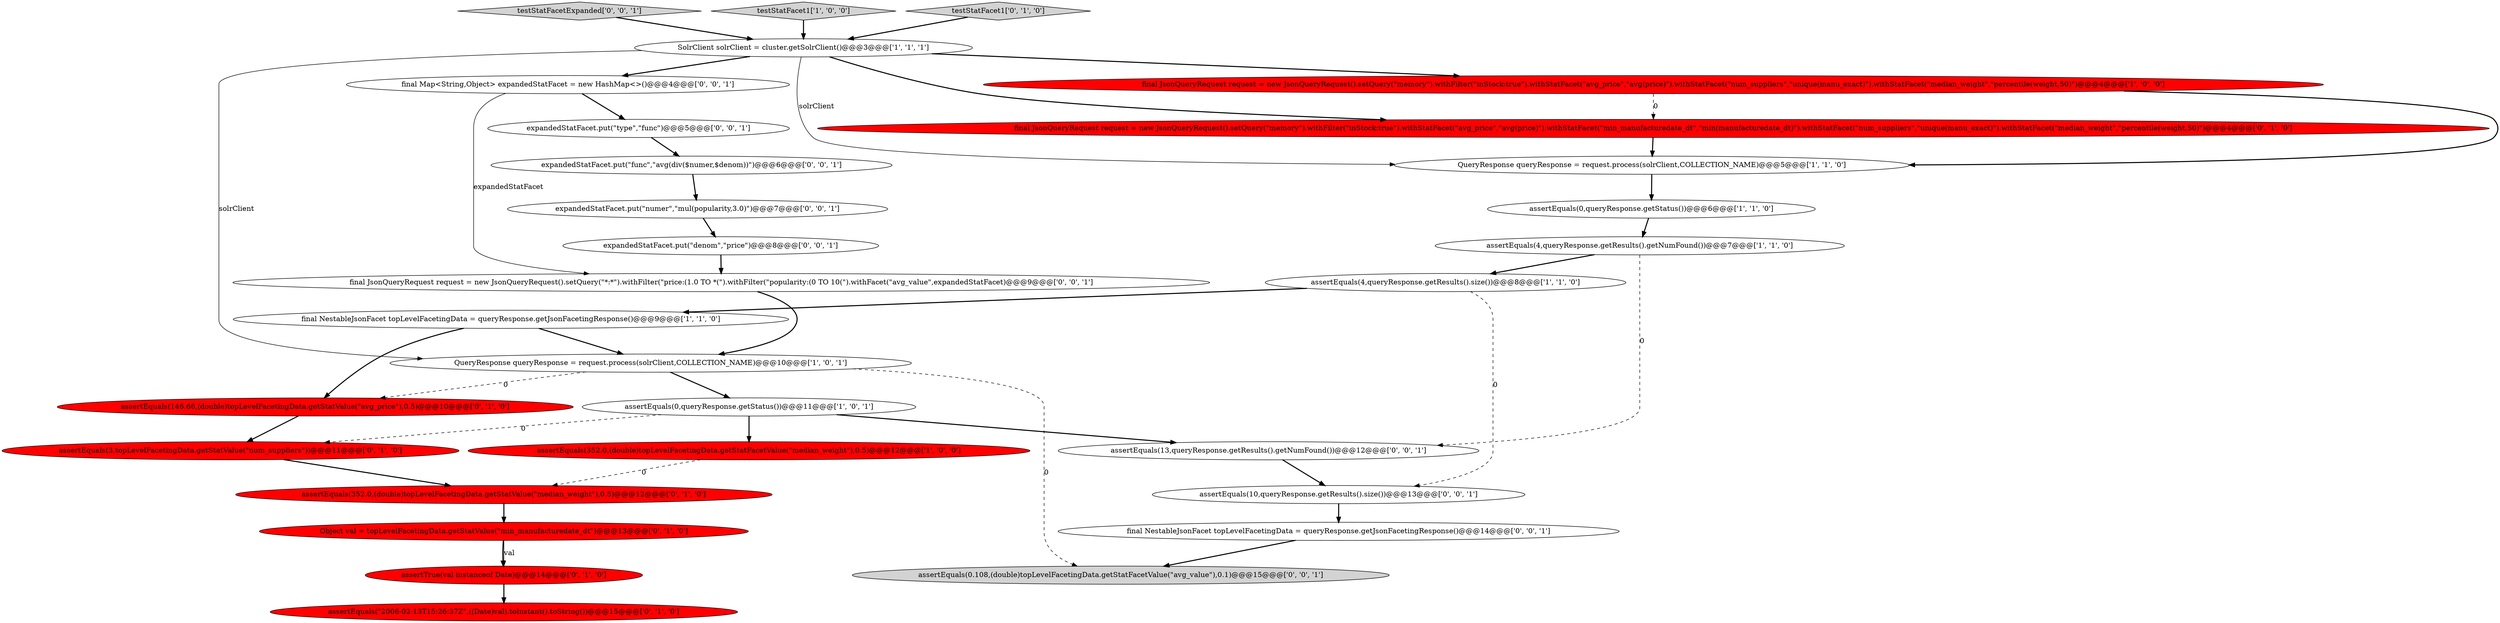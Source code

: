 digraph {
21 [style = filled, label = "assertEquals(13,queryResponse.getResults().getNumFound())@@@12@@@['0', '0', '1']", fillcolor = white, shape = ellipse image = "AAA0AAABBB3BBB"];
20 [style = filled, label = "final Map<String,Object> expandedStatFacet = new HashMap<>()@@@4@@@['0', '0', '1']", fillcolor = white, shape = ellipse image = "AAA0AAABBB3BBB"];
3 [style = filled, label = "assertEquals(0,queryResponse.getStatus())@@@11@@@['1', '0', '1']", fillcolor = white, shape = ellipse image = "AAA0AAABBB1BBB"];
23 [style = filled, label = "final JsonQueryRequest request = new JsonQueryRequest().setQuery(\"*:*\").withFilter(\"price:(1.0 TO *(\").withFilter(\"popularity:(0 TO 10(\").withFacet(\"avg_value\",expandedStatFacet)@@@9@@@['0', '0', '1']", fillcolor = white, shape = ellipse image = "AAA0AAABBB3BBB"];
17 [style = filled, label = "assertEquals(3,topLevelFacetingData.getStatValue(\"num_suppliers\"))@@@11@@@['0', '1', '0']", fillcolor = red, shape = ellipse image = "AAA1AAABBB2BBB"];
28 [style = filled, label = "expandedStatFacet.put(\"numer\",\"mul(popularity,3.0)\")@@@7@@@['0', '0', '1']", fillcolor = white, shape = ellipse image = "AAA0AAABBB3BBB"];
1 [style = filled, label = "assertEquals(0,queryResponse.getStatus())@@@6@@@['1', '1', '0']", fillcolor = white, shape = ellipse image = "AAA0AAABBB1BBB"];
13 [style = filled, label = "assertEquals(352.0,(double)topLevelFacetingData.getStatValue(\"median_weight\"),0.5)@@@12@@@['0', '1', '0']", fillcolor = red, shape = ellipse image = "AAA1AAABBB2BBB"];
18 [style = filled, label = "final JsonQueryRequest request = new JsonQueryRequest().setQuery(\"memory\").withFilter(\"inStock:true\").withStatFacet(\"avg_price\",\"avg(price)\").withStatFacet(\"min_manufacturedate_dt\",\"min(manufacturedate_dt)\").withStatFacet(\"num_suppliers\",\"unique(manu_exact)\").withStatFacet(\"median_weight\",\"percentile(weight,50)\")@@@4@@@['0', '1', '0']", fillcolor = red, shape = ellipse image = "AAA1AAABBB2BBB"];
15 [style = filled, label = "assertEquals(146.66,(double)topLevelFacetingData.getStatValue(\"avg_price\"),0.5)@@@10@@@['0', '1', '0']", fillcolor = red, shape = ellipse image = "AAA1AAABBB2BBB"];
5 [style = filled, label = "SolrClient solrClient = cluster.getSolrClient()@@@3@@@['1', '1', '1']", fillcolor = white, shape = ellipse image = "AAA0AAABBB1BBB"];
26 [style = filled, label = "testStatFacetExpanded['0', '0', '1']", fillcolor = lightgray, shape = diamond image = "AAA0AAABBB3BBB"];
14 [style = filled, label = "Object val = topLevelFacetingData.getStatValue(\"min_manufacturedate_dt\")@@@13@@@['0', '1', '0']", fillcolor = red, shape = ellipse image = "AAA1AAABBB2BBB"];
2 [style = filled, label = "QueryResponse queryResponse = request.process(solrClient,COLLECTION_NAME)@@@10@@@['1', '0', '1']", fillcolor = white, shape = ellipse image = "AAA0AAABBB1BBB"];
4 [style = filled, label = "testStatFacet1['1', '0', '0']", fillcolor = lightgray, shape = diamond image = "AAA0AAABBB1BBB"];
7 [style = filled, label = "assertEquals(352.0,(double)topLevelFacetingData.getStatFacetValue(\"median_weight\"),0.5)@@@12@@@['1', '0', '0']", fillcolor = red, shape = ellipse image = "AAA1AAABBB1BBB"];
29 [style = filled, label = "final NestableJsonFacet topLevelFacetingData = queryResponse.getJsonFacetingResponse()@@@14@@@['0', '0', '1']", fillcolor = white, shape = ellipse image = "AAA0AAABBB3BBB"];
25 [style = filled, label = "expandedStatFacet.put(\"func\",\"avg(div($numer,$denom))\")@@@6@@@['0', '0', '1']", fillcolor = white, shape = ellipse image = "AAA0AAABBB3BBB"];
19 [style = filled, label = "expandedStatFacet.put(\"denom\",\"price\")@@@8@@@['0', '0', '1']", fillcolor = white, shape = ellipse image = "AAA0AAABBB3BBB"];
10 [style = filled, label = "final NestableJsonFacet topLevelFacetingData = queryResponse.getJsonFacetingResponse()@@@9@@@['1', '1', '0']", fillcolor = white, shape = ellipse image = "AAA0AAABBB1BBB"];
16 [style = filled, label = "testStatFacet1['0', '1', '0']", fillcolor = lightgray, shape = diamond image = "AAA0AAABBB2BBB"];
27 [style = filled, label = "expandedStatFacet.put(\"type\",\"func\")@@@5@@@['0', '0', '1']", fillcolor = white, shape = ellipse image = "AAA0AAABBB3BBB"];
24 [style = filled, label = "assertEquals(0.108,(double)topLevelFacetingData.getStatFacetValue(\"avg_value\"),0.1)@@@15@@@['0', '0', '1']", fillcolor = lightgray, shape = ellipse image = "AAA0AAABBB3BBB"];
11 [style = filled, label = "assertEquals(\"2006-02-13T15:26:37Z\",((Date)val).toInstant().toString())@@@15@@@['0', '1', '0']", fillcolor = red, shape = ellipse image = "AAA1AAABBB2BBB"];
8 [style = filled, label = "QueryResponse queryResponse = request.process(solrClient,COLLECTION_NAME)@@@5@@@['1', '1', '0']", fillcolor = white, shape = ellipse image = "AAA0AAABBB1BBB"];
9 [style = filled, label = "assertEquals(4,queryResponse.getResults().size())@@@8@@@['1', '1', '0']", fillcolor = white, shape = ellipse image = "AAA0AAABBB1BBB"];
0 [style = filled, label = "final JsonQueryRequest request = new JsonQueryRequest().setQuery(\"memory\").withFilter(\"inStock:true\").withStatFacet(\"avg_price\",\"avg(price)\").withStatFacet(\"num_suppliers\",\"unique(manu_exact)\").withStatFacet(\"median_weight\",\"percentile(weight,50)\")@@@4@@@['1', '0', '0']", fillcolor = red, shape = ellipse image = "AAA1AAABBB1BBB"];
6 [style = filled, label = "assertEquals(4,queryResponse.getResults().getNumFound())@@@7@@@['1', '1', '0']", fillcolor = white, shape = ellipse image = "AAA0AAABBB1BBB"];
12 [style = filled, label = "assertTrue(val instanceof Date)@@@14@@@['0', '1', '0']", fillcolor = red, shape = ellipse image = "AAA1AAABBB2BBB"];
22 [style = filled, label = "assertEquals(10,queryResponse.getResults().size())@@@13@@@['0', '0', '1']", fillcolor = white, shape = ellipse image = "AAA0AAABBB3BBB"];
6->21 [style = dashed, label="0"];
25->28 [style = bold, label=""];
20->23 [style = solid, label="expandedStatFacet"];
3->17 [style = dashed, label="0"];
10->15 [style = bold, label=""];
5->20 [style = bold, label=""];
14->12 [style = solid, label="val"];
26->5 [style = bold, label=""];
2->3 [style = bold, label=""];
12->11 [style = bold, label=""];
22->29 [style = bold, label=""];
5->8 [style = solid, label="solrClient"];
9->22 [style = dashed, label="0"];
5->18 [style = bold, label=""];
9->10 [style = bold, label=""];
20->27 [style = bold, label=""];
2->15 [style = dashed, label="0"];
8->1 [style = bold, label=""];
15->17 [style = bold, label=""];
1->6 [style = bold, label=""];
5->0 [style = bold, label=""];
3->7 [style = bold, label=""];
21->22 [style = bold, label=""];
19->23 [style = bold, label=""];
14->12 [style = bold, label=""];
0->8 [style = bold, label=""];
28->19 [style = bold, label=""];
5->2 [style = solid, label="solrClient"];
7->13 [style = dashed, label="0"];
16->5 [style = bold, label=""];
0->18 [style = dashed, label="0"];
3->21 [style = bold, label=""];
10->2 [style = bold, label=""];
17->13 [style = bold, label=""];
18->8 [style = bold, label=""];
23->2 [style = bold, label=""];
2->24 [style = dashed, label="0"];
6->9 [style = bold, label=""];
29->24 [style = bold, label=""];
4->5 [style = bold, label=""];
13->14 [style = bold, label=""];
27->25 [style = bold, label=""];
}
